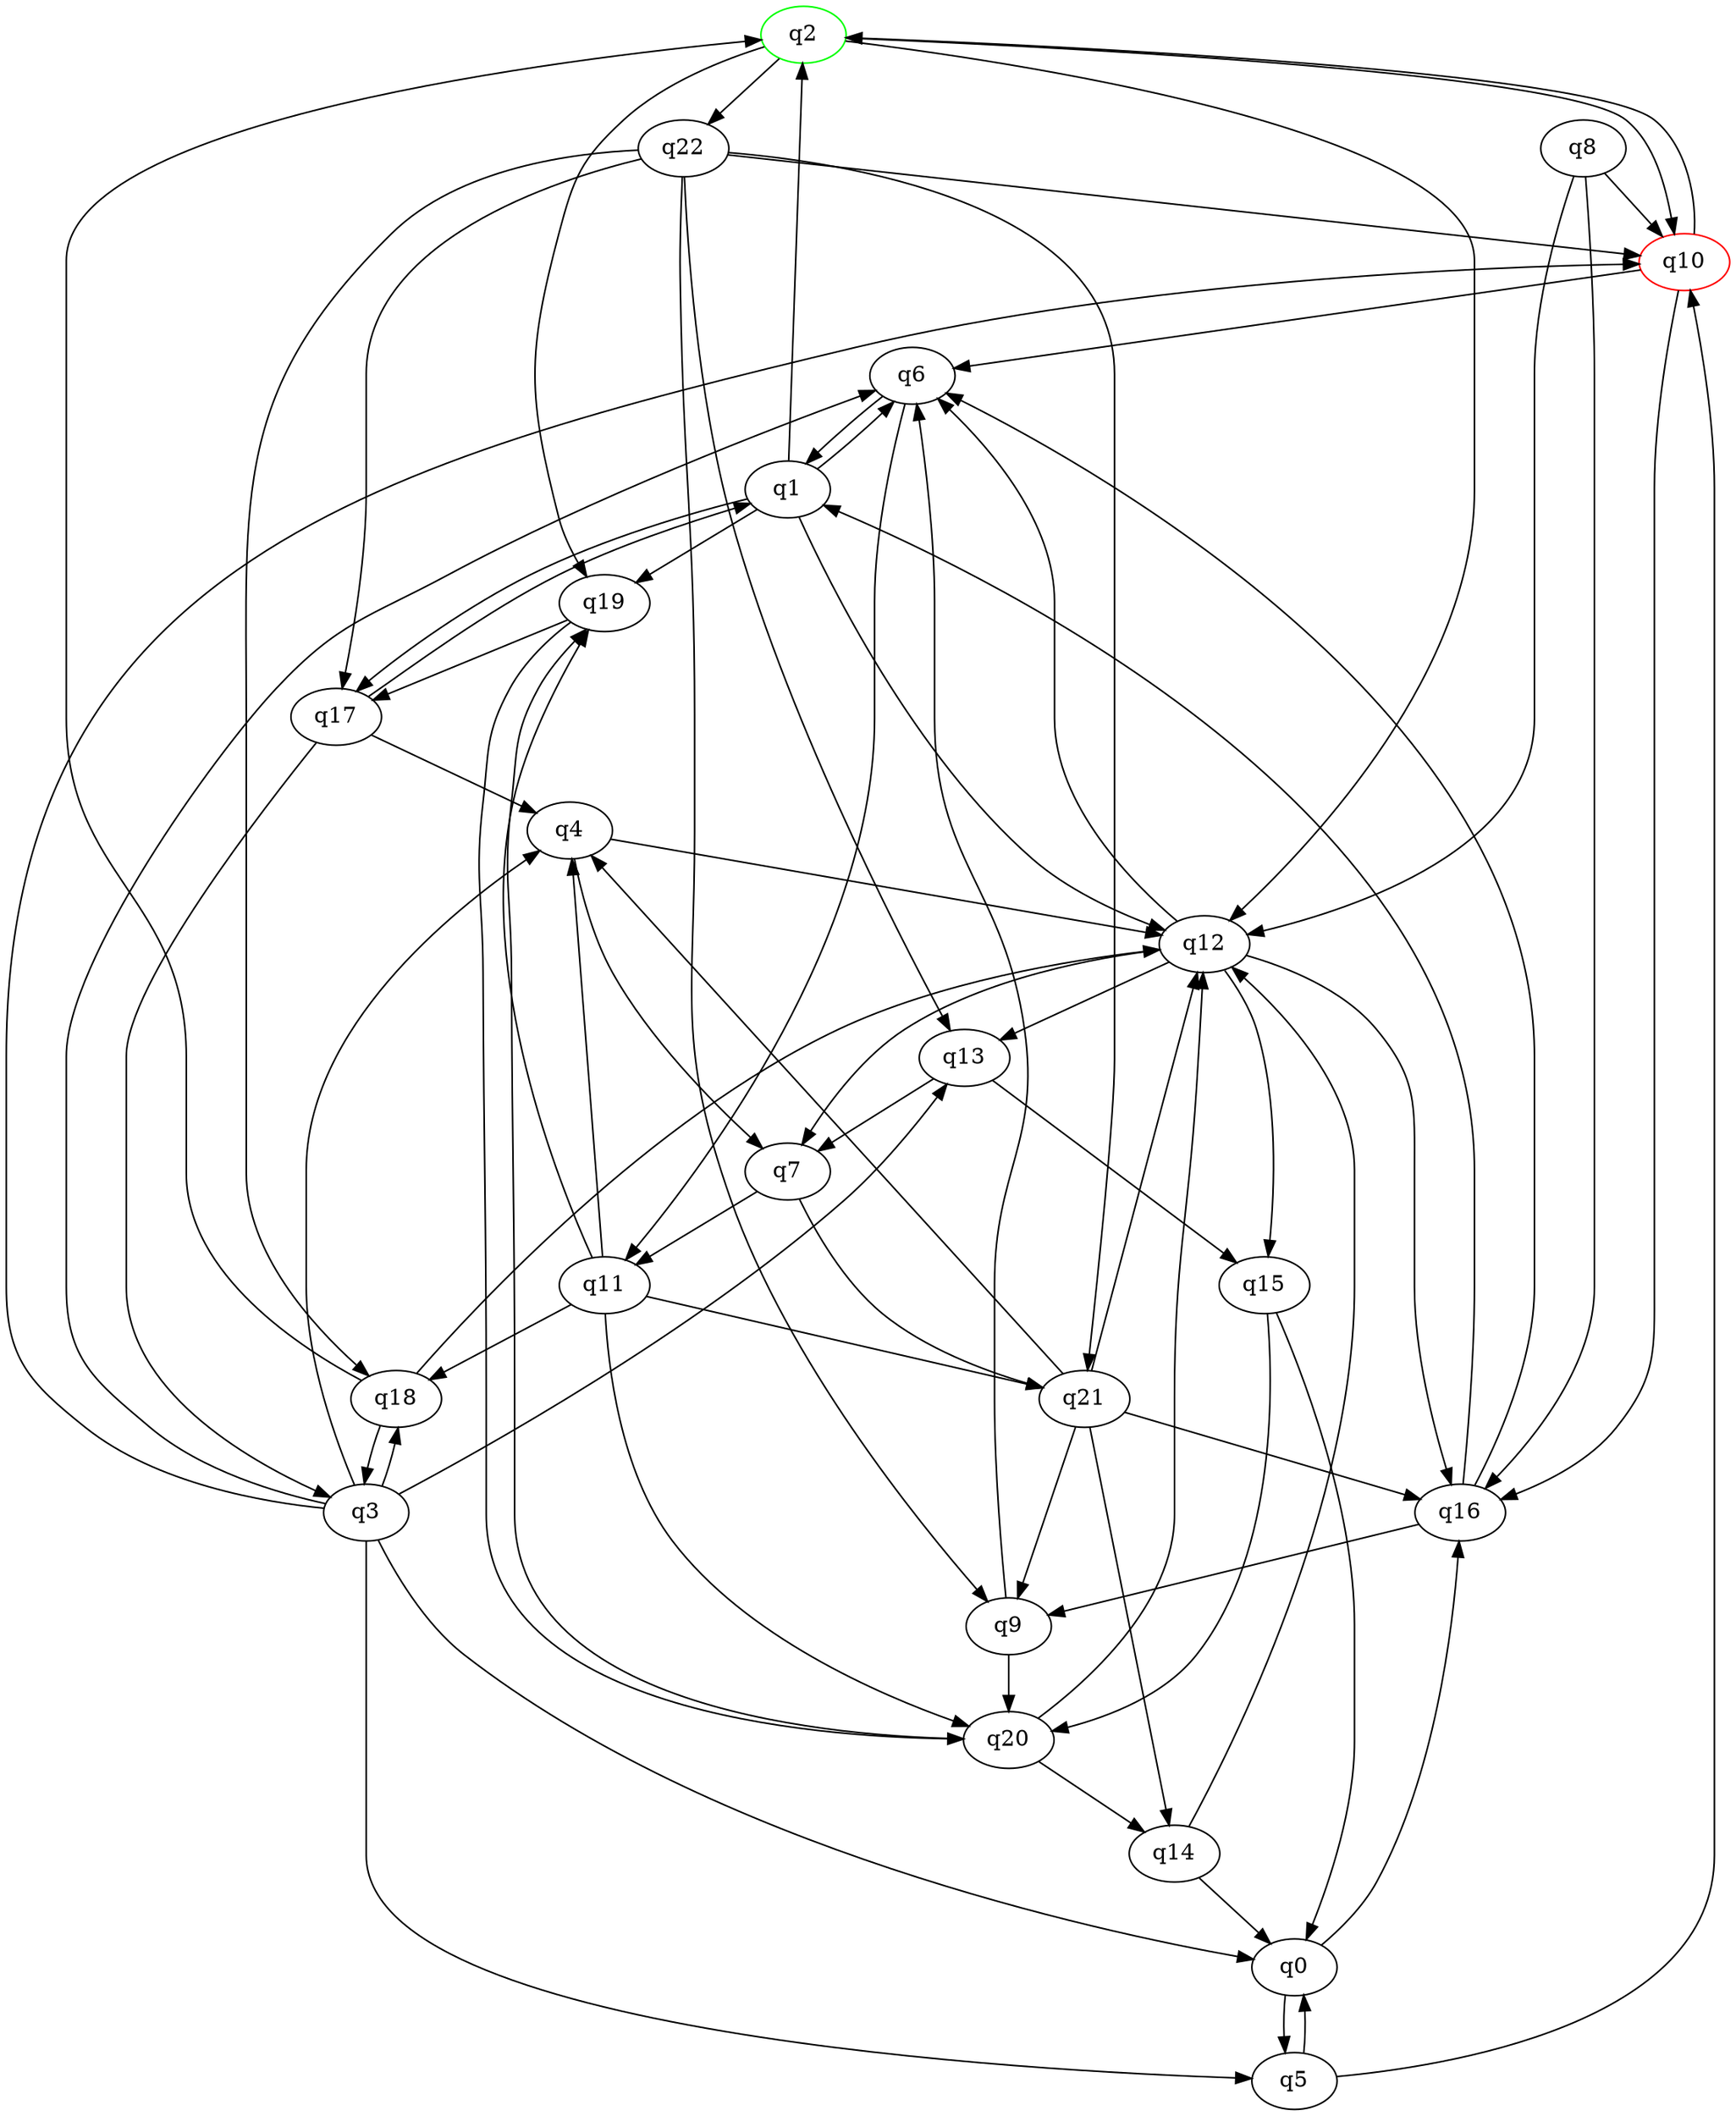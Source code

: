 digraph A{
q2 [initial=1,color=green];
q10 [final=1,color=red];
q0 -> q5;
q0 -> q16;
q1 -> q2;
q1 -> q6;
q1 -> q12;
q1 -> q17;
q1 -> q19;
q2 -> q10;
q2 -> q12;
q2 -> q19;
q2 -> q22;
q3 -> q0;
q3 -> q4;
q3 -> q5;
q3 -> q6;
q3 -> q10;
q3 -> q13;
q3 -> q18;
q4 -> q7;
q4 -> q12;
q5 -> q0;
q5 -> q10;
q6 -> q1;
q6 -> q11;
q7 -> q11;
q7 -> q21;
q8 -> q10;
q8 -> q12;
q8 -> q16;
q9 -> q6;
q9 -> q20;
q10 -> q2;
q10 -> q6;
q10 -> q16;
q11 -> q4;
q11 -> q18;
q11 -> q19;
q11 -> q20;
q11 -> q21;
q12 -> q6;
q12 -> q7;
q12 -> q13;
q12 -> q15;
q12 -> q16;
q13 -> q7;
q13 -> q15;
q14 -> q0;
q14 -> q12;
q15 -> q0;
q15 -> q20;
q16 -> q1;
q16 -> q6;
q16 -> q9;
q17 -> q1;
q17 -> q3;
q17 -> q4;
q18 -> q2;
q18 -> q3;
q18 -> q12;
q19 -> q17;
q19 -> q20;
q20 -> q12;
q20 -> q14;
q20 -> q19;
q21 -> q4;
q21 -> q9;
q21 -> q12;
q21 -> q14;
q21 -> q16;
q22 -> q9;
q22 -> q10;
q22 -> q13;
q22 -> q17;
q22 -> q18;
q22 -> q21;
}